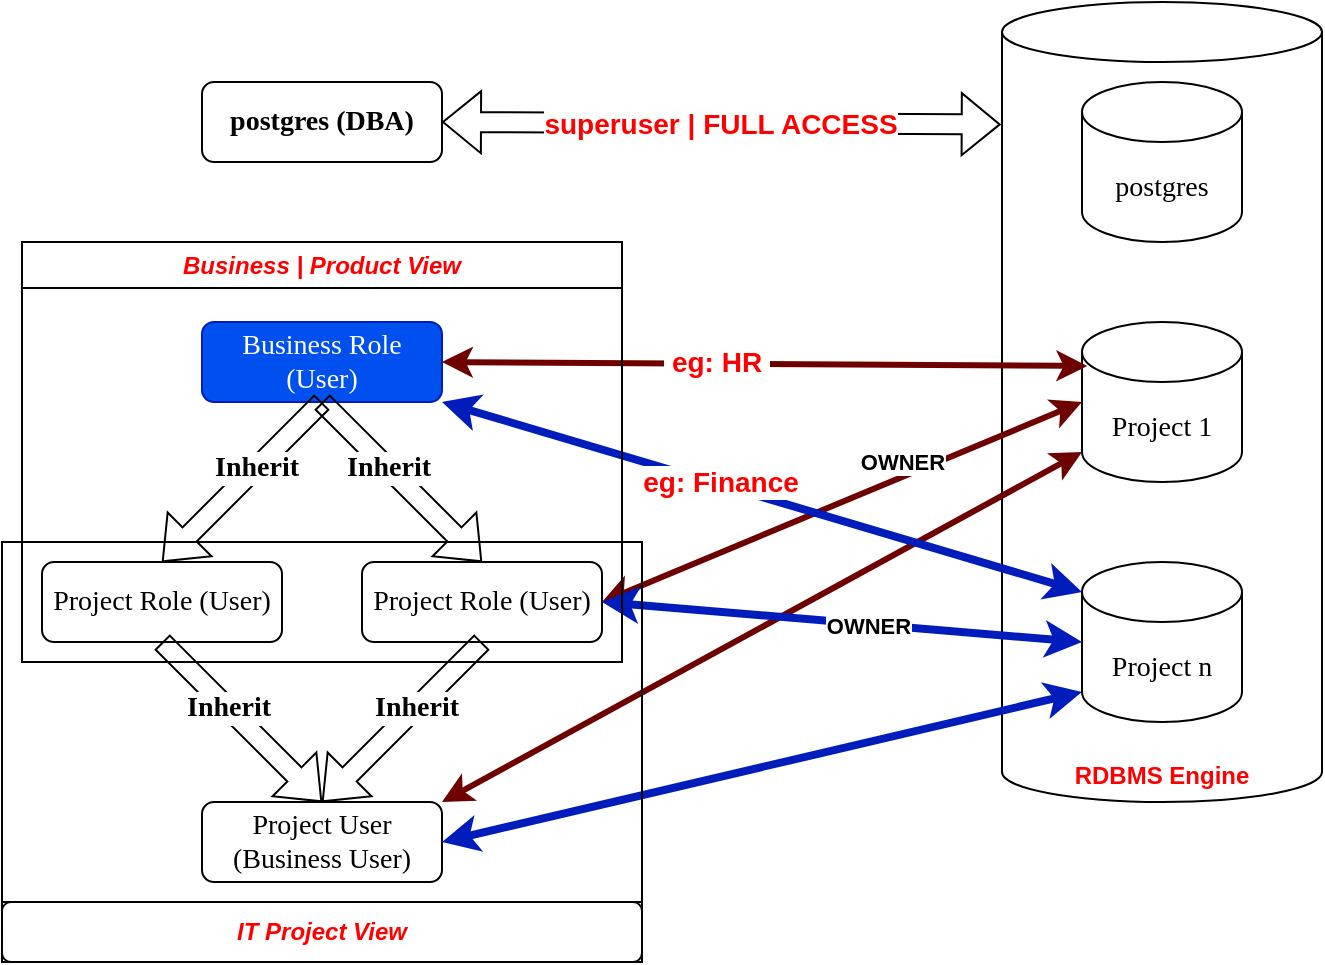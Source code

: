 <mxfile version="21.6.1" type="onedrive">
  <diagram name="PostGreSQL ORG" id="FqCyl4nKm9bmRnCTn9m0">
    <mxGraphModel grid="1" page="1" gridSize="10" guides="1" tooltips="1" connect="1" arrows="1" fold="1" pageScale="1" pageWidth="1169" pageHeight="827" math="0" shadow="0">
      <root>
        <mxCell id="0" />
        <mxCell id="1" parent="0" />
        <mxCell id="IzdNqbt_i9JcRmjoArxb-3" value="RDBMS Engine" style="shape=cylinder3;whiteSpace=wrap;html=1;boundedLbl=1;backgroundOutline=1;size=15;verticalAlign=bottom;fontColor=#FF0000;fontStyle=1" vertex="1" parent="1">
          <mxGeometry x="520" y="40" width="160" height="400" as="geometry" />
        </mxCell>
        <mxCell id="8pQ4owULlFLl2TR9Scaf-1" value="postgres (DBA)" style="rounded=1;whiteSpace=wrap;html=1;fontFamily=Verdana;fontSize=14;fontStyle=1" vertex="1" parent="1">
          <mxGeometry x="120" y="80" width="120" height="40" as="geometry" />
        </mxCell>
        <mxCell id="8pQ4owULlFLl2TR9Scaf-2" value="Project 1" style="shape=cylinder3;whiteSpace=wrap;html=1;boundedLbl=1;backgroundOutline=1;size=15;fontFamily=Verdana;fontSize=14;" vertex="1" parent="1">
          <mxGeometry x="560" y="200" width="80" height="80" as="geometry" />
        </mxCell>
        <mxCell id="8pQ4owULlFLl2TR9Scaf-3" value="Project n" style="shape=cylinder3;whiteSpace=wrap;html=1;boundedLbl=1;backgroundOutline=1;size=15;fontFamily=Verdana;fontSize=14;" vertex="1" parent="1">
          <mxGeometry x="560" y="320" width="80" height="80" as="geometry" />
        </mxCell>
        <mxCell id="8pQ4owULlFLl2TR9Scaf-4" value="Business Role (User)" style="rounded=1;whiteSpace=wrap;html=1;fontFamily=Verdana;fontSize=14;fillColor=#0050ef;fontColor=#ffffff;strokeColor=#001DBC;" vertex="1" parent="1">
          <mxGeometry x="120" y="200" width="120" height="40" as="geometry" />
        </mxCell>
        <mxCell id="8pQ4owULlFLl2TR9Scaf-5" value="Project Role (User)" style="rounded=1;whiteSpace=wrap;html=1;fontFamily=Verdana;fontSize=14;" vertex="1" parent="1">
          <mxGeometry x="40" y="320" width="120" height="40" as="geometry" />
        </mxCell>
        <mxCell id="8pQ4owULlFLl2TR9Scaf-6" value="postgres" style="shape=cylinder3;whiteSpace=wrap;html=1;boundedLbl=1;backgroundOutline=1;size=15;fontFamily=Verdana;fontSize=14;" vertex="1" parent="1">
          <mxGeometry x="560" y="80" width="80" height="80" as="geometry" />
        </mxCell>
        <mxCell id="IzdNqbt_i9JcRmjoArxb-1" value="" style="shape=flexArrow;endArrow=classic;html=1;rounded=0;exitX=0.5;exitY=1;exitDx=0;exitDy=0;entryX=0.5;entryY=0;entryDx=0;entryDy=0;fontFamily=Verdana;fontSize=14;" edge="1" parent="1" source="8pQ4owULlFLl2TR9Scaf-4" target="8pQ4owULlFLl2TR9Scaf-5">
          <mxGeometry width="50" height="50" relative="1" as="geometry">
            <mxPoint x="270" y="210" as="sourcePoint" />
            <mxPoint x="320" y="160" as="targetPoint" />
          </mxGeometry>
        </mxCell>
        <mxCell id="IzdNqbt_i9JcRmjoArxb-2" value="Inherit" style="edgeLabel;html=1;align=center;verticalAlign=middle;resizable=0;points=[];fontFamily=Verdana;fontSize=14;fontStyle=1" connectable="0" vertex="1" parent="IzdNqbt_i9JcRmjoArxb-1">
          <mxGeometry x="-0.175" relative="1" as="geometry">
            <mxPoint as="offset" />
          </mxGeometry>
        </mxCell>
        <mxCell id="IzdNqbt_i9JcRmjoArxb-4" value="superuser | FULL ACCESS" style="shape=flexArrow;endArrow=classic;startArrow=classic;html=1;rounded=0;exitX=1;exitY=0.5;exitDx=0;exitDy=0;entryX=-0.004;entryY=0.153;entryDx=0;entryDy=0;entryPerimeter=0;fontStyle=1;fontColor=#FF0000;fontSize=14;" edge="1" parent="1" source="8pQ4owULlFLl2TR9Scaf-1" target="IzdNqbt_i9JcRmjoArxb-3">
          <mxGeometry width="100" height="100" relative="1" as="geometry">
            <mxPoint x="240" y="260" as="sourcePoint" />
            <mxPoint x="340" y="160" as="targetPoint" />
          </mxGeometry>
        </mxCell>
        <mxCell id="IzdNqbt_i9JcRmjoArxb-5" value="Project User (Business User)" style="rounded=1;whiteSpace=wrap;html=1;fontFamily=Verdana;fontSize=14;" vertex="1" parent="1">
          <mxGeometry x="120" y="440" width="120" height="40" as="geometry" />
        </mxCell>
        <mxCell id="IzdNqbt_i9JcRmjoArxb-6" value="" style="shape=flexArrow;endArrow=classic;html=1;rounded=0;exitX=0.5;exitY=1;exitDx=0;exitDy=0;entryX=0.5;entryY=0;entryDx=0;entryDy=0;fontFamily=Verdana;fontSize=14;" edge="1" parent="1" source="8pQ4owULlFLl2TR9Scaf-5" target="IzdNqbt_i9JcRmjoArxb-5">
          <mxGeometry width="50" height="50" relative="1" as="geometry">
            <mxPoint x="150" y="250" as="sourcePoint" />
            <mxPoint x="150" y="330" as="targetPoint" />
          </mxGeometry>
        </mxCell>
        <mxCell id="IzdNqbt_i9JcRmjoArxb-7" value="Inherit" style="edgeLabel;html=1;align=center;verticalAlign=middle;resizable=0;points=[];fontFamily=Verdana;fontSize=14;fontStyle=1" connectable="0" vertex="1" parent="IzdNqbt_i9JcRmjoArxb-6">
          <mxGeometry x="-0.175" relative="1" as="geometry">
            <mxPoint as="offset" />
          </mxGeometry>
        </mxCell>
        <mxCell id="IzdNqbt_i9JcRmjoArxb-8" value="Project Role (User)" style="rounded=1;whiteSpace=wrap;html=1;fontFamily=Verdana;fontSize=14;" vertex="1" parent="1">
          <mxGeometry x="200" y="320" width="120" height="40" as="geometry" />
        </mxCell>
        <mxCell id="IzdNqbt_i9JcRmjoArxb-9" value="" style="shape=flexArrow;endArrow=classic;html=1;rounded=0;exitX=0.5;exitY=1;exitDx=0;exitDy=0;entryX=0.5;entryY=0;entryDx=0;entryDy=0;fontFamily=Verdana;fontSize=14;" edge="1" parent="1" source="8pQ4owULlFLl2TR9Scaf-4" target="IzdNqbt_i9JcRmjoArxb-8">
          <mxGeometry width="50" height="50" relative="1" as="geometry">
            <mxPoint x="190" y="250" as="sourcePoint" />
            <mxPoint x="110" y="330" as="targetPoint" />
          </mxGeometry>
        </mxCell>
        <mxCell id="IzdNqbt_i9JcRmjoArxb-10" value="Inherit" style="edgeLabel;html=1;align=center;verticalAlign=middle;resizable=0;points=[];fontFamily=Verdana;fontSize=14;fontStyle=1" connectable="0" vertex="1" parent="IzdNqbt_i9JcRmjoArxb-9">
          <mxGeometry x="-0.175" relative="1" as="geometry">
            <mxPoint as="offset" />
          </mxGeometry>
        </mxCell>
        <mxCell id="IzdNqbt_i9JcRmjoArxb-11" value="" style="shape=flexArrow;endArrow=classic;html=1;rounded=0;exitX=0.5;exitY=1;exitDx=0;exitDy=0;fontFamily=Verdana;fontSize=14;" edge="1" parent="1" source="IzdNqbt_i9JcRmjoArxb-8">
          <mxGeometry width="50" height="50" relative="1" as="geometry">
            <mxPoint x="110" y="370" as="sourcePoint" />
            <mxPoint x="180" y="440" as="targetPoint" />
          </mxGeometry>
        </mxCell>
        <mxCell id="IzdNqbt_i9JcRmjoArxb-12" value="Inherit" style="edgeLabel;html=1;align=center;verticalAlign=middle;resizable=0;points=[];fontFamily=Verdana;fontSize=14;fontStyle=1" connectable="0" vertex="1" parent="IzdNqbt_i9JcRmjoArxb-11">
          <mxGeometry x="-0.175" relative="1" as="geometry">
            <mxPoint as="offset" />
          </mxGeometry>
        </mxCell>
        <mxCell id="IzdNqbt_i9JcRmjoArxb-13" value="" style="endArrow=classic;startArrow=classic;html=1;rounded=0;entryX=0.033;entryY=0.275;entryDx=0;entryDy=0;entryPerimeter=0;exitX=1;exitY=0.5;exitDx=0;exitDy=0;fillColor=#a20025;strokeColor=#6F0000;fontStyle=1;strokeWidth=3;" edge="1" parent="1" source="8pQ4owULlFLl2TR9Scaf-4" target="8pQ4owULlFLl2TR9Scaf-2">
          <mxGeometry width="50" height="50" relative="1" as="geometry">
            <mxPoint x="270" y="330" as="sourcePoint" />
            <mxPoint x="320" y="280" as="targetPoint" />
          </mxGeometry>
        </mxCell>
        <mxCell id="IzdNqbt_i9JcRmjoArxb-21" value="&amp;nbsp;eg: HR&amp;nbsp;" style="edgeLabel;html=1;align=center;verticalAlign=middle;resizable=0;points=[];fontStyle=1;fontSize=14;fontColor=#FF0000;" connectable="0" vertex="1" parent="IzdNqbt_i9JcRmjoArxb-13">
          <mxGeometry x="-0.153" y="1" relative="1" as="geometry">
            <mxPoint as="offset" />
          </mxGeometry>
        </mxCell>
        <mxCell id="IzdNqbt_i9JcRmjoArxb-14" value="OWNER" style="endArrow=classic;startArrow=classic;html=1;rounded=0;exitX=1;exitY=0.5;exitDx=0;exitDy=0;entryX=0;entryY=0.5;entryDx=0;entryDy=0;entryPerimeter=0;fillColor=#a20025;strokeColor=#6F0000;fontStyle=1;strokeWidth=3;" edge="1" parent="1" source="IzdNqbt_i9JcRmjoArxb-8" target="8pQ4owULlFLl2TR9Scaf-2">
          <mxGeometry x="0.272" y="7" width="50" height="50" relative="1" as="geometry">
            <mxPoint x="250" y="230" as="sourcePoint" />
            <mxPoint x="570" y="250" as="targetPoint" />
            <mxPoint as="offset" />
          </mxGeometry>
        </mxCell>
        <mxCell id="IzdNqbt_i9JcRmjoArxb-15" value="" style="endArrow=classic;startArrow=classic;html=1;rounded=0;exitX=1;exitY=0;exitDx=0;exitDy=0;entryX=0;entryY=1;entryDx=0;entryDy=-15;entryPerimeter=0;fillColor=#a20025;strokeColor=#6F0000;fontStyle=1;strokeWidth=3;" edge="1" parent="1" source="IzdNqbt_i9JcRmjoArxb-5" target="8pQ4owULlFLl2TR9Scaf-2">
          <mxGeometry width="50" height="50" relative="1" as="geometry">
            <mxPoint x="330" y="350" as="sourcePoint" />
            <mxPoint x="530" y="300" as="targetPoint" />
          </mxGeometry>
        </mxCell>
        <mxCell id="IzdNqbt_i9JcRmjoArxb-16" value="" style="endArrow=classic;startArrow=classic;html=1;rounded=0;entryX=0;entryY=0.5;entryDx=0;entryDy=0;entryPerimeter=0;fillColor=#0050ef;strokeColor=#001DBC;strokeWidth=4;" edge="1" parent="1" target="8pQ4owULlFLl2TR9Scaf-3">
          <mxGeometry width="50" height="50" relative="1" as="geometry">
            <mxPoint x="320" y="340" as="sourcePoint" />
            <mxPoint x="570" y="250" as="targetPoint" />
          </mxGeometry>
        </mxCell>
        <mxCell id="IzdNqbt_i9JcRmjoArxb-20" value="OWNER" style="edgeLabel;html=1;align=center;verticalAlign=middle;resizable=0;points=[];fontStyle=1" connectable="0" vertex="1" parent="IzdNqbt_i9JcRmjoArxb-16">
          <mxGeometry x="0.106" y="-1" relative="1" as="geometry">
            <mxPoint as="offset" />
          </mxGeometry>
        </mxCell>
        <mxCell id="IzdNqbt_i9JcRmjoArxb-17" value="" style="endArrow=classic;startArrow=classic;html=1;rounded=0;exitX=1;exitY=0.5;exitDx=0;exitDy=0;entryX=0;entryY=1;entryDx=0;entryDy=-15;entryPerimeter=0;fillColor=#0050ef;strokeColor=#001DBC;strokeWidth=4;" edge="1" parent="1" source="IzdNqbt_i9JcRmjoArxb-5" target="8pQ4owULlFLl2TR9Scaf-3">
          <mxGeometry width="50" height="50" relative="1" as="geometry">
            <mxPoint x="330" y="350" as="sourcePoint" />
            <mxPoint x="560" y="360" as="targetPoint" />
          </mxGeometry>
        </mxCell>
        <mxCell id="IzdNqbt_i9JcRmjoArxb-18" value="" style="endArrow=classic;startArrow=classic;html=1;rounded=0;entryX=0;entryY=0;entryDx=0;entryDy=15;entryPerimeter=0;exitX=1;exitY=1;exitDx=0;exitDy=0;fillColor=#0050ef;strokeColor=#001DBC;strokeWidth=4;" edge="1" parent="1" source="8pQ4owULlFLl2TR9Scaf-4" target="8pQ4owULlFLl2TR9Scaf-3">
          <mxGeometry width="50" height="50" relative="1" as="geometry">
            <mxPoint x="280" y="280" as="sourcePoint" />
            <mxPoint x="573" y="232" as="targetPoint" />
          </mxGeometry>
        </mxCell>
        <mxCell id="IzdNqbt_i9JcRmjoArxb-22" value="eg: Finance" style="edgeLabel;html=1;align=center;verticalAlign=middle;resizable=0;points=[];fontStyle=1;fontSize=14;fontColor=#FF0000;" connectable="0" vertex="1" parent="IzdNqbt_i9JcRmjoArxb-18">
          <mxGeometry x="-0.135" y="1" relative="1" as="geometry">
            <mxPoint as="offset" />
          </mxGeometry>
        </mxCell>
        <mxCell id="IzdNqbt_i9JcRmjoArxb-25" value="Business | Product View" style="swimlane;whiteSpace=wrap;html=1;fontStyle=3;fontColor=#FF0000;" vertex="1" parent="1">
          <mxGeometry x="30" y="160" width="300" height="210" as="geometry" />
        </mxCell>
        <mxCell id="IzdNqbt_i9JcRmjoArxb-28" value="" style="swimlane;whiteSpace=wrap;html=1;startSize=30;rotation=180;" vertex="1" parent="1">
          <mxGeometry x="20" y="310" width="320" height="210" as="geometry" />
        </mxCell>
        <mxCell id="IzdNqbt_i9JcRmjoArxb-29" value="IT Project View" style="rounded=1;whiteSpace=wrap;html=1;fontStyle=3;fontColor=#FF0000;" vertex="1" parent="1">
          <mxGeometry x="20" y="490" width="320" height="30" as="geometry" />
        </mxCell>
      </root>
    </mxGraphModel>
  </diagram>
</mxfile>
